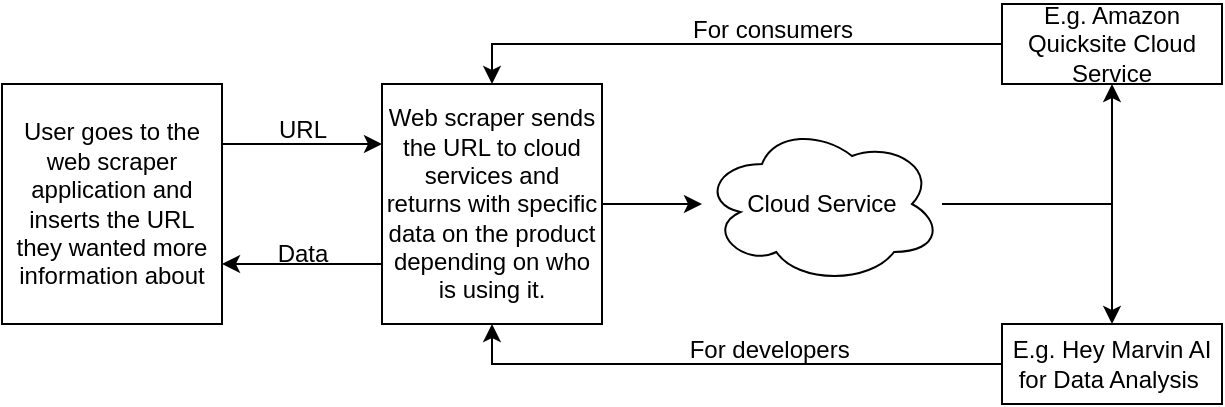 <mxfile version="24.7.16">
  <diagram name="Page-1" id="r0Jr2GO2pQrT_eDpwpub">
    <mxGraphModel dx="823" dy="418" grid="1" gridSize="10" guides="1" tooltips="1" connect="1" arrows="1" fold="1" page="1" pageScale="1" pageWidth="850" pageHeight="1100" math="0" shadow="0">
      <root>
        <mxCell id="0" />
        <mxCell id="1" parent="0" />
        <mxCell id="x3obQRWJ_elbtLBWfNSW-23" style="edgeStyle=orthogonalEdgeStyle;rounded=0;orthogonalLoop=1;jettySize=auto;html=1;exitX=1;exitY=0.25;exitDx=0;exitDy=0;entryX=0;entryY=0.25;entryDx=0;entryDy=0;" edge="1" parent="1" source="x3obQRWJ_elbtLBWfNSW-3" target="x3obQRWJ_elbtLBWfNSW-5">
          <mxGeometry relative="1" as="geometry" />
        </mxCell>
        <mxCell id="x3obQRWJ_elbtLBWfNSW-3" value="User goes to the web scraper application and inserts the URL they wanted more information about" style="rounded=0;whiteSpace=wrap;html=1;" vertex="1" parent="1">
          <mxGeometry x="50" y="200" width="110" height="120" as="geometry" />
        </mxCell>
        <mxCell id="x3obQRWJ_elbtLBWfNSW-24" style="edgeStyle=orthogonalEdgeStyle;rounded=0;orthogonalLoop=1;jettySize=auto;html=1;exitX=0;exitY=0.75;exitDx=0;exitDy=0;entryX=1;entryY=0.75;entryDx=0;entryDy=0;" edge="1" parent="1" source="x3obQRWJ_elbtLBWfNSW-5" target="x3obQRWJ_elbtLBWfNSW-3">
          <mxGeometry relative="1" as="geometry" />
        </mxCell>
        <mxCell id="x3obQRWJ_elbtLBWfNSW-5" value="Web scraper sends the URL to cloud services and returns with specific data on the product depending on who is using it." style="rounded=0;whiteSpace=wrap;html=1;" vertex="1" parent="1">
          <mxGeometry x="240" y="200" width="110" height="120" as="geometry" />
        </mxCell>
        <mxCell id="x3obQRWJ_elbtLBWfNSW-29" style="edgeStyle=orthogonalEdgeStyle;rounded=0;orthogonalLoop=1;jettySize=auto;html=1;entryX=0.5;entryY=1;entryDx=0;entryDy=0;" edge="1" parent="1" source="x3obQRWJ_elbtLBWfNSW-8" target="x3obQRWJ_elbtLBWfNSW-9">
          <mxGeometry relative="1" as="geometry" />
        </mxCell>
        <mxCell id="x3obQRWJ_elbtLBWfNSW-30" style="edgeStyle=orthogonalEdgeStyle;rounded=0;orthogonalLoop=1;jettySize=auto;html=1;" edge="1" parent="1" source="x3obQRWJ_elbtLBWfNSW-8" target="x3obQRWJ_elbtLBWfNSW-10">
          <mxGeometry relative="1" as="geometry" />
        </mxCell>
        <mxCell id="x3obQRWJ_elbtLBWfNSW-8" value="Cloud Service" style="ellipse;shape=cloud;whiteSpace=wrap;html=1;" vertex="1" parent="1">
          <mxGeometry x="400" y="220" width="120" height="80" as="geometry" />
        </mxCell>
        <mxCell id="x3obQRWJ_elbtLBWfNSW-12" style="edgeStyle=orthogonalEdgeStyle;rounded=0;orthogonalLoop=1;jettySize=auto;html=1;entryX=0.5;entryY=0;entryDx=0;entryDy=0;" edge="1" parent="1" source="x3obQRWJ_elbtLBWfNSW-9" target="x3obQRWJ_elbtLBWfNSW-5">
          <mxGeometry relative="1" as="geometry" />
        </mxCell>
        <mxCell id="x3obQRWJ_elbtLBWfNSW-9" value="E.g. Amazon Quicksite Cloud Service" style="rounded=0;whiteSpace=wrap;html=1;" vertex="1" parent="1">
          <mxGeometry x="550" y="160" width="110" height="40" as="geometry" />
        </mxCell>
        <mxCell id="x3obQRWJ_elbtLBWfNSW-19" style="edgeStyle=orthogonalEdgeStyle;rounded=0;orthogonalLoop=1;jettySize=auto;html=1;entryX=0.5;entryY=1;entryDx=0;entryDy=0;" edge="1" parent="1" source="x3obQRWJ_elbtLBWfNSW-10" target="x3obQRWJ_elbtLBWfNSW-5">
          <mxGeometry relative="1" as="geometry">
            <Array as="points">
              <mxPoint x="295" y="340" />
            </Array>
          </mxGeometry>
        </mxCell>
        <mxCell id="x3obQRWJ_elbtLBWfNSW-10" value="E.g. Hey Marvin AI for Data Analysis&amp;nbsp;" style="rounded=0;whiteSpace=wrap;html=1;" vertex="1" parent="1">
          <mxGeometry x="550" y="320" width="110" height="40" as="geometry" />
        </mxCell>
        <mxCell id="x3obQRWJ_elbtLBWfNSW-15" style="edgeStyle=orthogonalEdgeStyle;rounded=0;orthogonalLoop=1;jettySize=auto;html=1;" edge="1" parent="1" source="x3obQRWJ_elbtLBWfNSW-5" target="x3obQRWJ_elbtLBWfNSW-8">
          <mxGeometry relative="1" as="geometry">
            <mxPoint x="390" y="260" as="targetPoint" />
          </mxGeometry>
        </mxCell>
        <mxCell id="x3obQRWJ_elbtLBWfNSW-21" value="For developers&amp;nbsp;" style="text;html=1;align=center;verticalAlign=middle;resizable=0;points=[];autosize=1;strokeColor=none;fillColor=none;" vertex="1" parent="1">
          <mxGeometry x="380" y="318" width="110" height="30" as="geometry" />
        </mxCell>
        <mxCell id="x3obQRWJ_elbtLBWfNSW-22" value="For consumers" style="text;html=1;align=center;verticalAlign=middle;resizable=0;points=[];autosize=1;strokeColor=none;fillColor=none;" vertex="1" parent="1">
          <mxGeometry x="385" y="158" width="100" height="30" as="geometry" />
        </mxCell>
        <mxCell id="x3obQRWJ_elbtLBWfNSW-25" value="Data" style="text;html=1;align=center;verticalAlign=middle;resizable=0;points=[];autosize=1;strokeColor=none;fillColor=none;" vertex="1" parent="1">
          <mxGeometry x="175" y="270" width="50" height="30" as="geometry" />
        </mxCell>
        <mxCell id="x3obQRWJ_elbtLBWfNSW-26" value="URL" style="text;html=1;align=center;verticalAlign=middle;resizable=0;points=[];autosize=1;strokeColor=none;fillColor=none;" vertex="1" parent="1">
          <mxGeometry x="175" y="208" width="50" height="30" as="geometry" />
        </mxCell>
      </root>
    </mxGraphModel>
  </diagram>
</mxfile>

